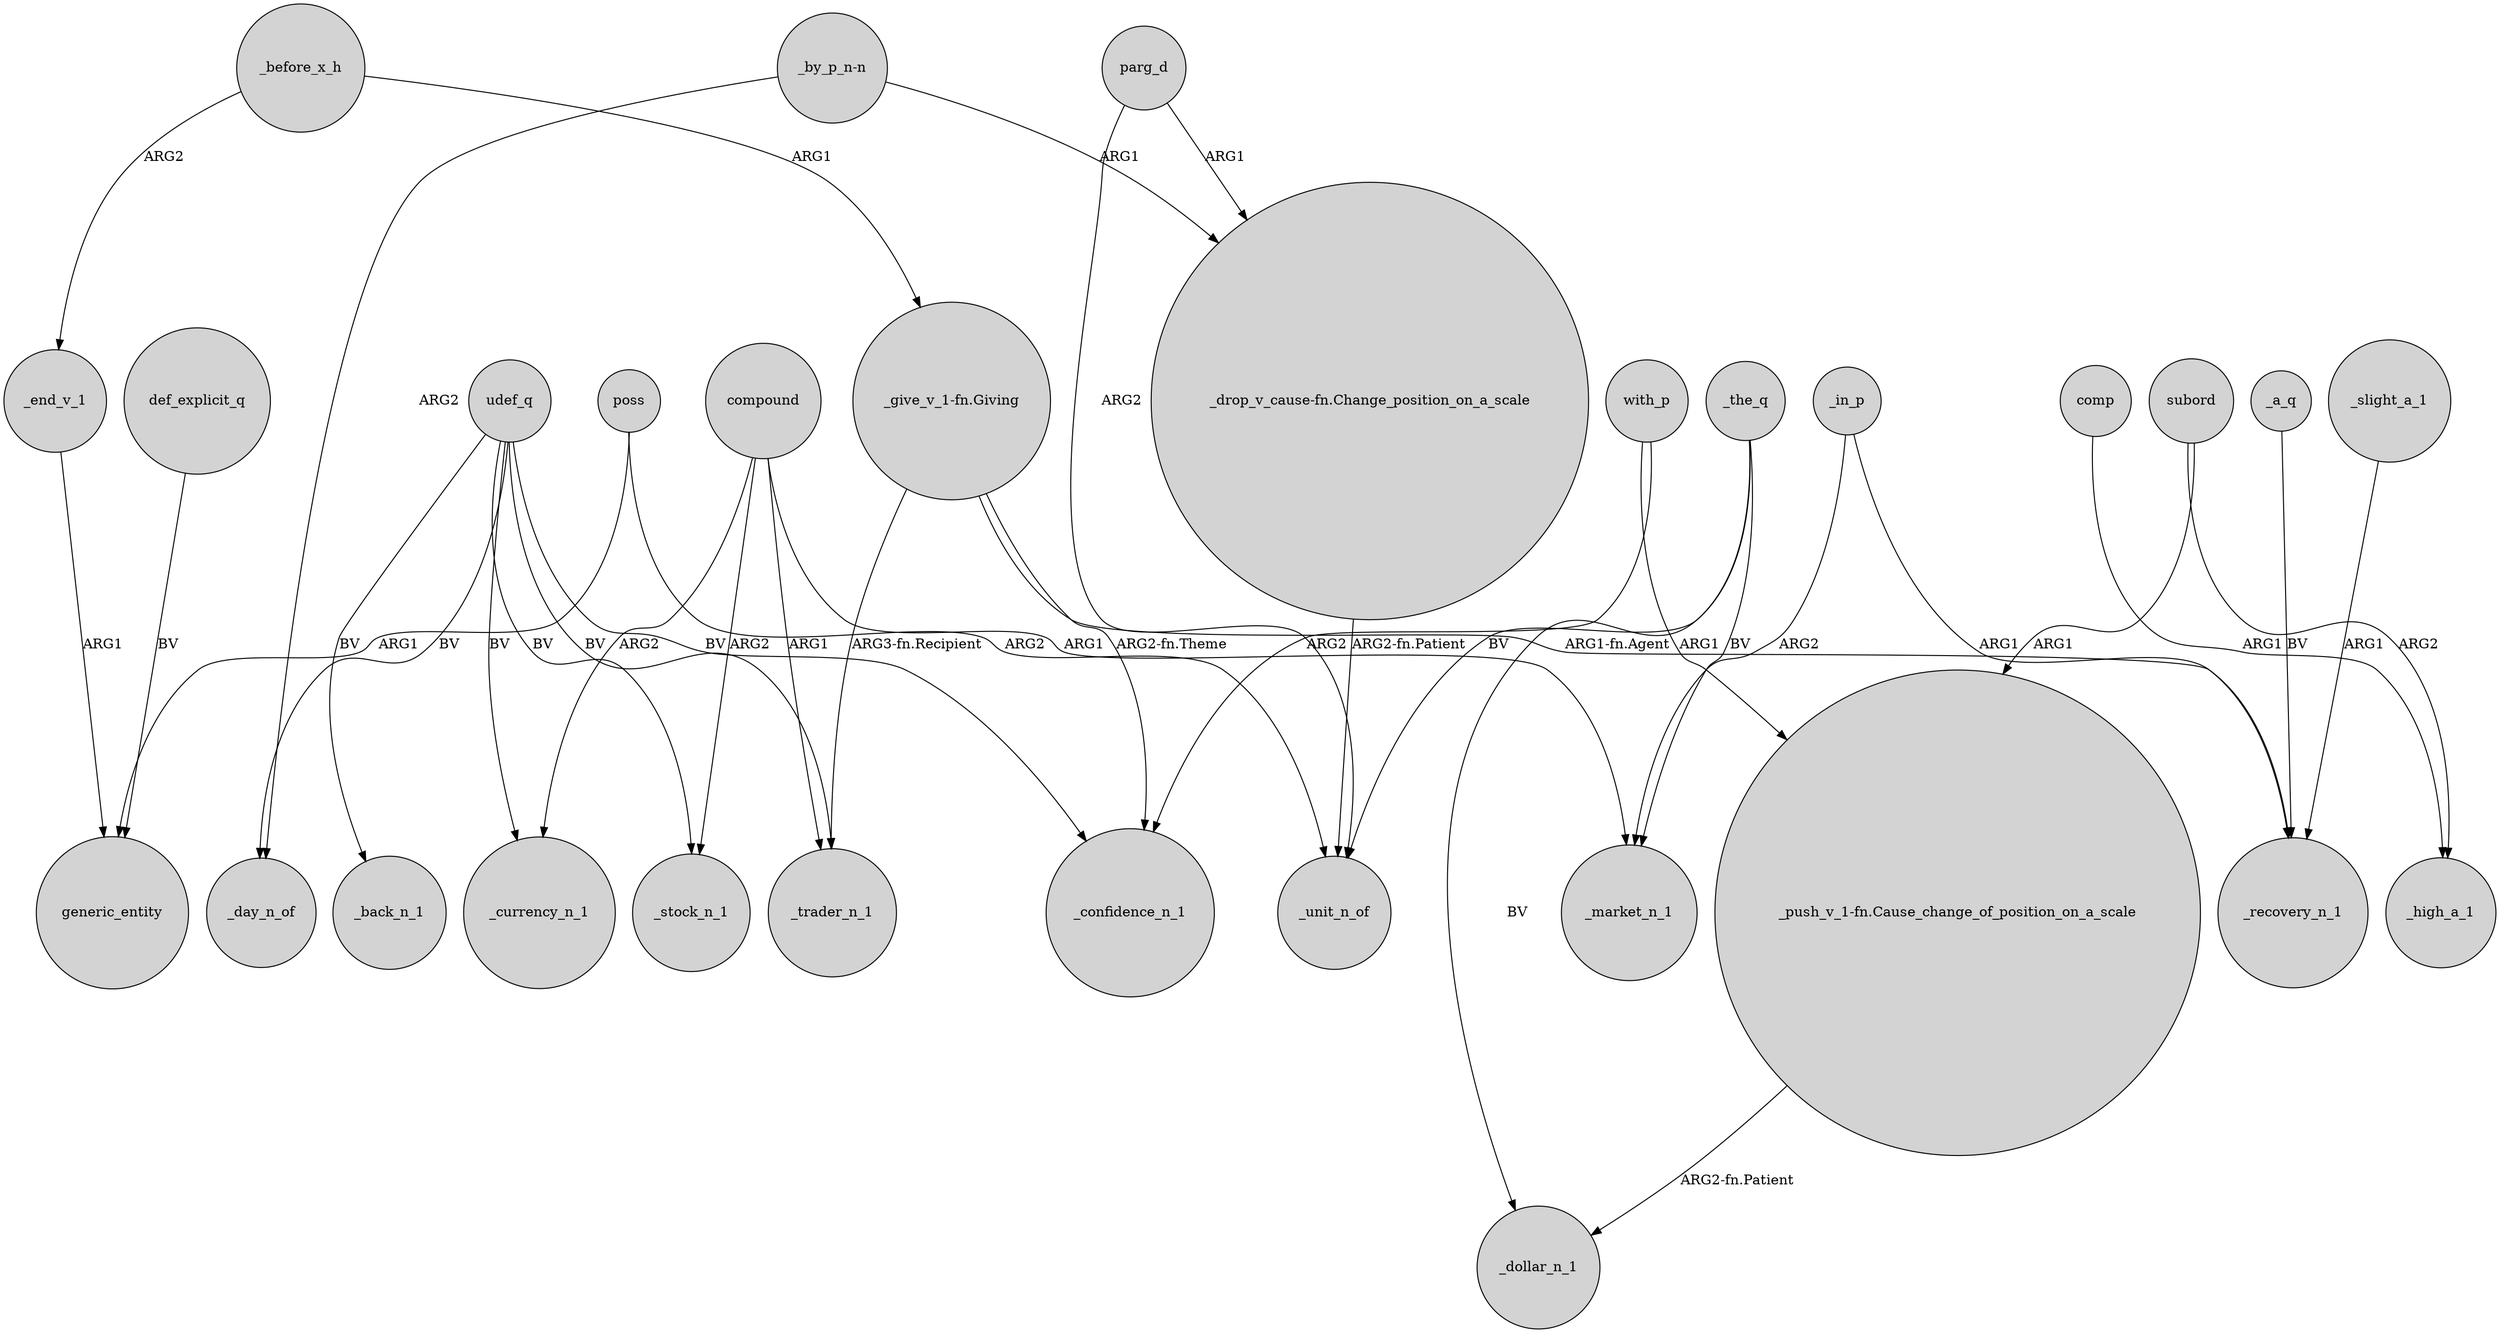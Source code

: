 digraph {
	node [shape=circle style=filled]
	_a_q -> _recovery_n_1 [label=BV]
	poss -> generic_entity [label=ARG1]
	udef_q -> _trader_n_1 [label=BV]
	subord -> "_push_v_1-fn.Cause_change_of_position_on_a_scale" [label=ARG1]
	udef_q -> _back_n_1 [label=BV]
	"_by_p_n-n" -> _day_n_of [label=ARG2]
	def_explicit_q -> generic_entity [label=BV]
	_the_q -> _dollar_n_1 [label=BV]
	with_p -> "_push_v_1-fn.Cause_change_of_position_on_a_scale" [label=ARG1]
	"_drop_v_cause-fn.Change_position_on_a_scale" -> _unit_n_of [label="ARG2-fn.Patient"]
	poss -> _unit_n_of [label=ARG2]
	_end_v_1 -> generic_entity [label=ARG1]
	with_p -> _confidence_n_1 [label=ARG2]
	udef_q -> _day_n_of [label=BV]
	comp -> _high_a_1 [label=ARG1]
	"_push_v_1-fn.Cause_change_of_position_on_a_scale" -> _dollar_n_1 [label="ARG2-fn.Patient"]
	parg_d -> _unit_n_of [label=ARG2]
	udef_q -> _currency_n_1 [label=BV]
	compound -> _trader_n_1 [label=ARG1]
	"_by_p_n-n" -> "_drop_v_cause-fn.Change_position_on_a_scale" [label=ARG1]
	compound -> _stock_n_1 [label=ARG2]
	_before_x_h -> _end_v_1 [label=ARG2]
	"_give_v_1-fn.Giving" -> _trader_n_1 [label="ARG3-fn.Recipient"]
	compound -> _currency_n_1 [label=ARG2]
	parg_d -> "_drop_v_cause-fn.Change_position_on_a_scale" [label=ARG1]
	subord -> _high_a_1 [label=ARG2]
	udef_q -> _stock_n_1 [label=BV]
	_before_x_h -> "_give_v_1-fn.Giving" [label=ARG1]
	"_give_v_1-fn.Giving" -> _confidence_n_1 [label="ARG2-fn.Theme"]
	udef_q -> _confidence_n_1 [label=BV]
	_in_p -> _market_n_1 [label=ARG2]
	_slight_a_1 -> _recovery_n_1 [label=ARG1]
	"_give_v_1-fn.Giving" -> _recovery_n_1 [label="ARG1-fn.Agent"]
	compound -> _market_n_1 [label=ARG1]
	_the_q -> _market_n_1 [label=BV]
	_the_q -> _unit_n_of [label=BV]
	_in_p -> _recovery_n_1 [label=ARG1]
}
